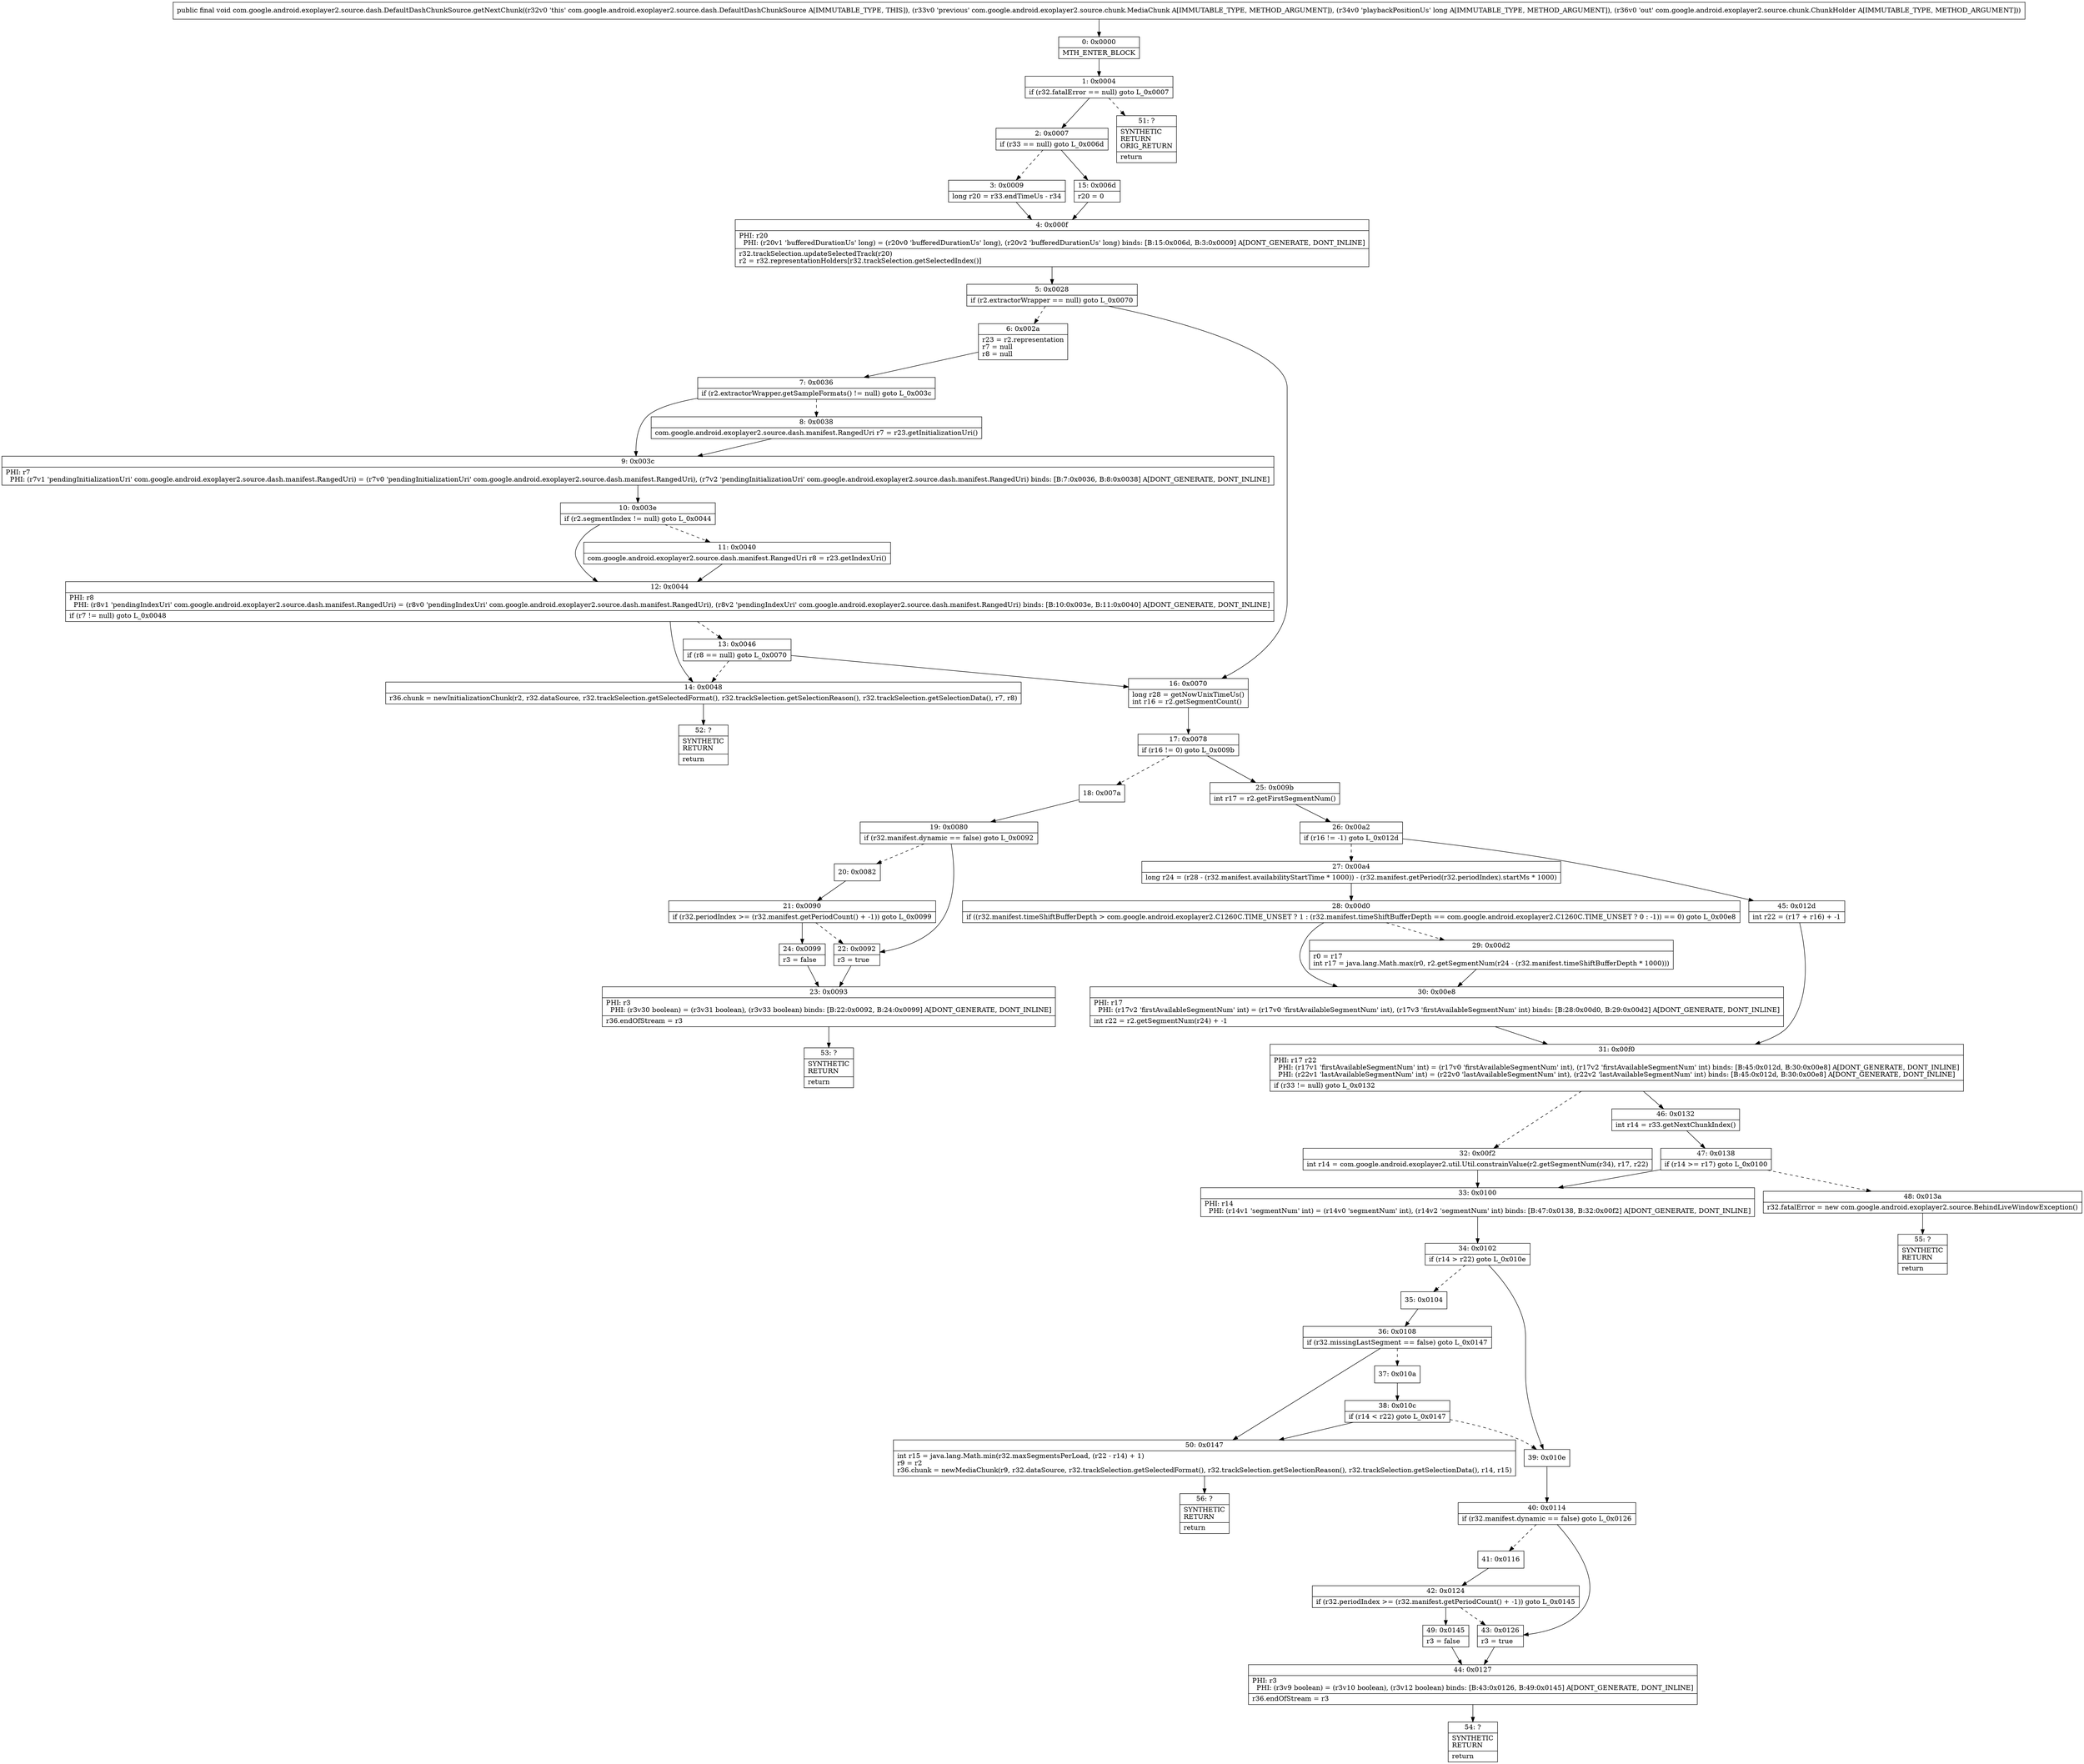digraph "CFG forcom.google.android.exoplayer2.source.dash.DefaultDashChunkSource.getNextChunk(Lcom\/google\/android\/exoplayer2\/source\/chunk\/MediaChunk;JLcom\/google\/android\/exoplayer2\/source\/chunk\/ChunkHolder;)V" {
Node_0 [shape=record,label="{0\:\ 0x0000|MTH_ENTER_BLOCK\l}"];
Node_1 [shape=record,label="{1\:\ 0x0004|if (r32.fatalError == null) goto L_0x0007\l}"];
Node_2 [shape=record,label="{2\:\ 0x0007|if (r33 == null) goto L_0x006d\l}"];
Node_3 [shape=record,label="{3\:\ 0x0009|long r20 = r33.endTimeUs \- r34\l}"];
Node_4 [shape=record,label="{4\:\ 0x000f|PHI: r20 \l  PHI: (r20v1 'bufferedDurationUs' long) = (r20v0 'bufferedDurationUs' long), (r20v2 'bufferedDurationUs' long) binds: [B:15:0x006d, B:3:0x0009] A[DONT_GENERATE, DONT_INLINE]\l|r32.trackSelection.updateSelectedTrack(r20)\lr2 = r32.representationHolders[r32.trackSelection.getSelectedIndex()]\l}"];
Node_5 [shape=record,label="{5\:\ 0x0028|if (r2.extractorWrapper == null) goto L_0x0070\l}"];
Node_6 [shape=record,label="{6\:\ 0x002a|r23 = r2.representation\lr7 = null\lr8 = null\l}"];
Node_7 [shape=record,label="{7\:\ 0x0036|if (r2.extractorWrapper.getSampleFormats() != null) goto L_0x003c\l}"];
Node_8 [shape=record,label="{8\:\ 0x0038|com.google.android.exoplayer2.source.dash.manifest.RangedUri r7 = r23.getInitializationUri()\l}"];
Node_9 [shape=record,label="{9\:\ 0x003c|PHI: r7 \l  PHI: (r7v1 'pendingInitializationUri' com.google.android.exoplayer2.source.dash.manifest.RangedUri) = (r7v0 'pendingInitializationUri' com.google.android.exoplayer2.source.dash.manifest.RangedUri), (r7v2 'pendingInitializationUri' com.google.android.exoplayer2.source.dash.manifest.RangedUri) binds: [B:7:0x0036, B:8:0x0038] A[DONT_GENERATE, DONT_INLINE]\l}"];
Node_10 [shape=record,label="{10\:\ 0x003e|if (r2.segmentIndex != null) goto L_0x0044\l}"];
Node_11 [shape=record,label="{11\:\ 0x0040|com.google.android.exoplayer2.source.dash.manifest.RangedUri r8 = r23.getIndexUri()\l}"];
Node_12 [shape=record,label="{12\:\ 0x0044|PHI: r8 \l  PHI: (r8v1 'pendingIndexUri' com.google.android.exoplayer2.source.dash.manifest.RangedUri) = (r8v0 'pendingIndexUri' com.google.android.exoplayer2.source.dash.manifest.RangedUri), (r8v2 'pendingIndexUri' com.google.android.exoplayer2.source.dash.manifest.RangedUri) binds: [B:10:0x003e, B:11:0x0040] A[DONT_GENERATE, DONT_INLINE]\l|if (r7 != null) goto L_0x0048\l}"];
Node_13 [shape=record,label="{13\:\ 0x0046|if (r8 == null) goto L_0x0070\l}"];
Node_14 [shape=record,label="{14\:\ 0x0048|r36.chunk = newInitializationChunk(r2, r32.dataSource, r32.trackSelection.getSelectedFormat(), r32.trackSelection.getSelectionReason(), r32.trackSelection.getSelectionData(), r7, r8)\l}"];
Node_15 [shape=record,label="{15\:\ 0x006d|r20 = 0\l}"];
Node_16 [shape=record,label="{16\:\ 0x0070|long r28 = getNowUnixTimeUs()\lint r16 = r2.getSegmentCount()\l}"];
Node_17 [shape=record,label="{17\:\ 0x0078|if (r16 != 0) goto L_0x009b\l}"];
Node_18 [shape=record,label="{18\:\ 0x007a}"];
Node_19 [shape=record,label="{19\:\ 0x0080|if (r32.manifest.dynamic == false) goto L_0x0092\l}"];
Node_20 [shape=record,label="{20\:\ 0x0082}"];
Node_21 [shape=record,label="{21\:\ 0x0090|if (r32.periodIndex \>= (r32.manifest.getPeriodCount() + \-1)) goto L_0x0099\l}"];
Node_22 [shape=record,label="{22\:\ 0x0092|r3 = true\l}"];
Node_23 [shape=record,label="{23\:\ 0x0093|PHI: r3 \l  PHI: (r3v30 boolean) = (r3v31 boolean), (r3v33 boolean) binds: [B:22:0x0092, B:24:0x0099] A[DONT_GENERATE, DONT_INLINE]\l|r36.endOfStream = r3\l}"];
Node_24 [shape=record,label="{24\:\ 0x0099|r3 = false\l}"];
Node_25 [shape=record,label="{25\:\ 0x009b|int r17 = r2.getFirstSegmentNum()\l}"];
Node_26 [shape=record,label="{26\:\ 0x00a2|if (r16 != \-1) goto L_0x012d\l}"];
Node_27 [shape=record,label="{27\:\ 0x00a4|long r24 = (r28 \- (r32.manifest.availabilityStartTime * 1000)) \- (r32.manifest.getPeriod(r32.periodIndex).startMs * 1000)\l}"];
Node_28 [shape=record,label="{28\:\ 0x00d0|if ((r32.manifest.timeShiftBufferDepth \> com.google.android.exoplayer2.C1260C.TIME_UNSET ? 1 : (r32.manifest.timeShiftBufferDepth == com.google.android.exoplayer2.C1260C.TIME_UNSET ? 0 : \-1)) == 0) goto L_0x00e8\l}"];
Node_29 [shape=record,label="{29\:\ 0x00d2|r0 = r17\lint r17 = java.lang.Math.max(r0, r2.getSegmentNum(r24 \- (r32.manifest.timeShiftBufferDepth * 1000)))\l}"];
Node_30 [shape=record,label="{30\:\ 0x00e8|PHI: r17 \l  PHI: (r17v2 'firstAvailableSegmentNum' int) = (r17v0 'firstAvailableSegmentNum' int), (r17v3 'firstAvailableSegmentNum' int) binds: [B:28:0x00d0, B:29:0x00d2] A[DONT_GENERATE, DONT_INLINE]\l|int r22 = r2.getSegmentNum(r24) + \-1\l}"];
Node_31 [shape=record,label="{31\:\ 0x00f0|PHI: r17 r22 \l  PHI: (r17v1 'firstAvailableSegmentNum' int) = (r17v0 'firstAvailableSegmentNum' int), (r17v2 'firstAvailableSegmentNum' int) binds: [B:45:0x012d, B:30:0x00e8] A[DONT_GENERATE, DONT_INLINE]\l  PHI: (r22v1 'lastAvailableSegmentNum' int) = (r22v0 'lastAvailableSegmentNum' int), (r22v2 'lastAvailableSegmentNum' int) binds: [B:45:0x012d, B:30:0x00e8] A[DONT_GENERATE, DONT_INLINE]\l|if (r33 != null) goto L_0x0132\l}"];
Node_32 [shape=record,label="{32\:\ 0x00f2|int r14 = com.google.android.exoplayer2.util.Util.constrainValue(r2.getSegmentNum(r34), r17, r22)\l}"];
Node_33 [shape=record,label="{33\:\ 0x0100|PHI: r14 \l  PHI: (r14v1 'segmentNum' int) = (r14v0 'segmentNum' int), (r14v2 'segmentNum' int) binds: [B:47:0x0138, B:32:0x00f2] A[DONT_GENERATE, DONT_INLINE]\l}"];
Node_34 [shape=record,label="{34\:\ 0x0102|if (r14 \> r22) goto L_0x010e\l}"];
Node_35 [shape=record,label="{35\:\ 0x0104}"];
Node_36 [shape=record,label="{36\:\ 0x0108|if (r32.missingLastSegment == false) goto L_0x0147\l}"];
Node_37 [shape=record,label="{37\:\ 0x010a}"];
Node_38 [shape=record,label="{38\:\ 0x010c|if (r14 \< r22) goto L_0x0147\l}"];
Node_39 [shape=record,label="{39\:\ 0x010e}"];
Node_40 [shape=record,label="{40\:\ 0x0114|if (r32.manifest.dynamic == false) goto L_0x0126\l}"];
Node_41 [shape=record,label="{41\:\ 0x0116}"];
Node_42 [shape=record,label="{42\:\ 0x0124|if (r32.periodIndex \>= (r32.manifest.getPeriodCount() + \-1)) goto L_0x0145\l}"];
Node_43 [shape=record,label="{43\:\ 0x0126|r3 = true\l}"];
Node_44 [shape=record,label="{44\:\ 0x0127|PHI: r3 \l  PHI: (r3v9 boolean) = (r3v10 boolean), (r3v12 boolean) binds: [B:43:0x0126, B:49:0x0145] A[DONT_GENERATE, DONT_INLINE]\l|r36.endOfStream = r3\l}"];
Node_45 [shape=record,label="{45\:\ 0x012d|int r22 = (r17 + r16) + \-1\l}"];
Node_46 [shape=record,label="{46\:\ 0x0132|int r14 = r33.getNextChunkIndex()\l}"];
Node_47 [shape=record,label="{47\:\ 0x0138|if (r14 \>= r17) goto L_0x0100\l}"];
Node_48 [shape=record,label="{48\:\ 0x013a|r32.fatalError = new com.google.android.exoplayer2.source.BehindLiveWindowException()\l}"];
Node_49 [shape=record,label="{49\:\ 0x0145|r3 = false\l}"];
Node_50 [shape=record,label="{50\:\ 0x0147|int r15 = java.lang.Math.min(r32.maxSegmentsPerLoad, (r22 \- r14) + 1)\lr9 = r2\lr36.chunk = newMediaChunk(r9, r32.dataSource, r32.trackSelection.getSelectedFormat(), r32.trackSelection.getSelectionReason(), r32.trackSelection.getSelectionData(), r14, r15)\l}"];
Node_51 [shape=record,label="{51\:\ ?|SYNTHETIC\lRETURN\lORIG_RETURN\l|return\l}"];
Node_52 [shape=record,label="{52\:\ ?|SYNTHETIC\lRETURN\l|return\l}"];
Node_53 [shape=record,label="{53\:\ ?|SYNTHETIC\lRETURN\l|return\l}"];
Node_54 [shape=record,label="{54\:\ ?|SYNTHETIC\lRETURN\l|return\l}"];
Node_55 [shape=record,label="{55\:\ ?|SYNTHETIC\lRETURN\l|return\l}"];
Node_56 [shape=record,label="{56\:\ ?|SYNTHETIC\lRETURN\l|return\l}"];
MethodNode[shape=record,label="{public final void com.google.android.exoplayer2.source.dash.DefaultDashChunkSource.getNextChunk((r32v0 'this' com.google.android.exoplayer2.source.dash.DefaultDashChunkSource A[IMMUTABLE_TYPE, THIS]), (r33v0 'previous' com.google.android.exoplayer2.source.chunk.MediaChunk A[IMMUTABLE_TYPE, METHOD_ARGUMENT]), (r34v0 'playbackPositionUs' long A[IMMUTABLE_TYPE, METHOD_ARGUMENT]), (r36v0 'out' com.google.android.exoplayer2.source.chunk.ChunkHolder A[IMMUTABLE_TYPE, METHOD_ARGUMENT])) }"];
MethodNode -> Node_0;
Node_0 -> Node_1;
Node_1 -> Node_2;
Node_1 -> Node_51[style=dashed];
Node_2 -> Node_3[style=dashed];
Node_2 -> Node_15;
Node_3 -> Node_4;
Node_4 -> Node_5;
Node_5 -> Node_6[style=dashed];
Node_5 -> Node_16;
Node_6 -> Node_7;
Node_7 -> Node_8[style=dashed];
Node_7 -> Node_9;
Node_8 -> Node_9;
Node_9 -> Node_10;
Node_10 -> Node_11[style=dashed];
Node_10 -> Node_12;
Node_11 -> Node_12;
Node_12 -> Node_13[style=dashed];
Node_12 -> Node_14;
Node_13 -> Node_14[style=dashed];
Node_13 -> Node_16;
Node_14 -> Node_52;
Node_15 -> Node_4;
Node_16 -> Node_17;
Node_17 -> Node_18[style=dashed];
Node_17 -> Node_25;
Node_18 -> Node_19;
Node_19 -> Node_20[style=dashed];
Node_19 -> Node_22;
Node_20 -> Node_21;
Node_21 -> Node_22[style=dashed];
Node_21 -> Node_24;
Node_22 -> Node_23;
Node_23 -> Node_53;
Node_24 -> Node_23;
Node_25 -> Node_26;
Node_26 -> Node_27[style=dashed];
Node_26 -> Node_45;
Node_27 -> Node_28;
Node_28 -> Node_29[style=dashed];
Node_28 -> Node_30;
Node_29 -> Node_30;
Node_30 -> Node_31;
Node_31 -> Node_32[style=dashed];
Node_31 -> Node_46;
Node_32 -> Node_33;
Node_33 -> Node_34;
Node_34 -> Node_35[style=dashed];
Node_34 -> Node_39;
Node_35 -> Node_36;
Node_36 -> Node_37[style=dashed];
Node_36 -> Node_50;
Node_37 -> Node_38;
Node_38 -> Node_39[style=dashed];
Node_38 -> Node_50;
Node_39 -> Node_40;
Node_40 -> Node_41[style=dashed];
Node_40 -> Node_43;
Node_41 -> Node_42;
Node_42 -> Node_43[style=dashed];
Node_42 -> Node_49;
Node_43 -> Node_44;
Node_44 -> Node_54;
Node_45 -> Node_31;
Node_46 -> Node_47;
Node_47 -> Node_33;
Node_47 -> Node_48[style=dashed];
Node_48 -> Node_55;
Node_49 -> Node_44;
Node_50 -> Node_56;
}

